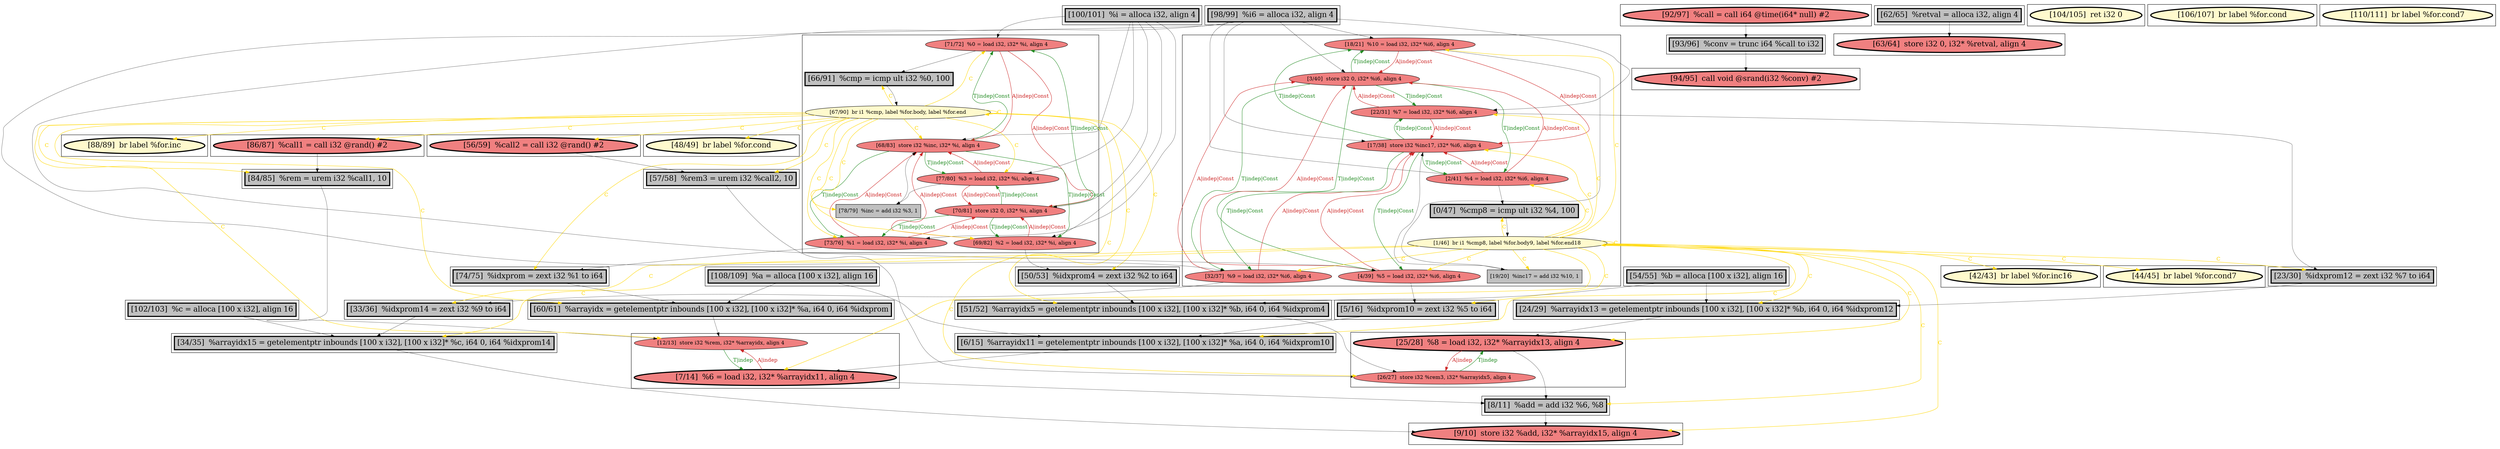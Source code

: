 
digraph G {



node244->node245 [style=solid,color=firebrick3,label="A|indep|Const",penwidth=1.0,fontcolor=firebrick3 ]
node225->node228 [style=solid,color=firebrick3,label="A|indep|Const",penwidth=1.0,fontcolor=firebrick3 ]
node228->node225 [style=solid,color=forestgreen,label="T|indep|Const",penwidth=1.0,fontcolor=forestgreen ]
node254->node211 [style=solid,color=black,label="",penwidth=0.5,fontcolor=black ]
node248->node245 [style=solid,color=firebrick3,label="A|indep|Const",penwidth=1.0,fontcolor=firebrick3 ]
node245->node248 [style=solid,color=forestgreen,label="T|indep|Const",penwidth=1.0,fontcolor=forestgreen ]
node226->node225 [style=solid,color=forestgreen,label="T|indep|Const",penwidth=1.0,fontcolor=forestgreen ]
node235->node236 [style=solid,color=forestgreen,label="T|indep",penwidth=1.0,fontcolor=forestgreen ]
node215->node214 [style=solid,color=firebrick3,label="A|indep",penwidth=1.0,fontcolor=firebrick3 ]
node214->node215 [style=solid,color=forestgreen,label="T|indep",penwidth=1.0,fontcolor=forestgreen ]
node228->node230 [style=solid,color=forestgreen,label="T|indep|Const",penwidth=1.0,fontcolor=forestgreen ]
node206->node235 [style=solid,color=black,label="",penwidth=0.5,fontcolor=black ]
node241->node245 [style=solid,color=firebrick3,label="A|indep|Const",penwidth=1.0,fontcolor=firebrick3 ]
node245->node241 [style=solid,color=forestgreen,label="T|indep|Const",penwidth=1.0,fontcolor=forestgreen ]
node260->node205 [style=solid,color=black,label="",penwidth=0.5,fontcolor=black ]
node243->node247 [style=solid,color=black,label="",penwidth=0.5,fontcolor=black ]
node226->node230 [style=solid,color=forestgreen,label="T|indep|Const",penwidth=1.0,fontcolor=forestgreen ]
node230->node226 [style=solid,color=firebrick3,label="A|indep|Const",penwidth=1.0,fontcolor=firebrick3 ]
node234->node214 [style=solid,color=black,label="",penwidth=0.5,fontcolor=black ]
node232->node235 [style=solid,color=black,label="",penwidth=0.5,fontcolor=black ]
node238->node216 [style=solid,color=black,label="",penwidth=0.5,fontcolor=black ]
node219->node232 [style=solid,color=black,label="",penwidth=0.5,fontcolor=black ]
node227->node219 [style=solid,color=black,label="",penwidth=0.5,fontcolor=black ]
node221->node230 [style=solid,color=black,label="",penwidth=0.5,fontcolor=black ]
node207->node206 [style=solid,color=black,label="",penwidth=0.5,fontcolor=black ]
node224->node229 [style=solid,color=gold,label="C",penwidth=1.0,fontcolor=gold ]
node225->node229 [style=solid,color=black,label="",penwidth=0.5,fontcolor=black ]
node247->node242 [style=solid,color=gold,label="C",penwidth=1.0,fontcolor=gold ]
node212->node208 [style=solid,color=black,label="",penwidth=0.5,fontcolor=black ]
node227->node226 [style=solid,color=firebrick3,label="A|indep|Const",penwidth=1.0,fontcolor=firebrick3 ]
node229->node224 [style=solid,color=black,label="",penwidth=0.5,fontcolor=black ]
node241->node253 [style=solid,color=black,label="",penwidth=0.5,fontcolor=black ]
node213->node242 [style=solid,color=black,label="",penwidth=0.5,fontcolor=black ]
node213->node248 [style=solid,color=black,label="",penwidth=0.5,fontcolor=black ]
node230->node238 [style=solid,color=black,label="",penwidth=0.5,fontcolor=black ]
node213->node246 [style=solid,color=black,label="",penwidth=0.5,fontcolor=black ]
node224->node223 [style=solid,color=gold,label="C",penwidth=1.0,fontcolor=gold ]
node255->node236 [style=solid,color=black,label="",penwidth=0.5,fontcolor=black ]
node224->node227 [style=solid,color=gold,label="C",penwidth=1.0,fontcolor=gold ]
node242->node245 [style=solid,color=firebrick3,label="A|indep|Const",penwidth=1.0,fontcolor=firebrick3 ]
node249->node248 [style=solid,color=forestgreen,label="T|indep|Const",penwidth=1.0,fontcolor=forestgreen ]
node247->node253 [style=solid,color=gold,label="C",penwidth=1.0,fontcolor=gold ]
node224->node239 [style=solid,color=gold,label="C",penwidth=1.0,fontcolor=gold ]
node218->node212 [style=solid,color=black,label="",penwidth=0.5,fontcolor=black ]
node224->node233 [style=solid,color=gold,label="C",penwidth=1.0,fontcolor=gold ]
node236->node260 [style=solid,color=black,label="",penwidth=0.5,fontcolor=black ]
node247->node257 [style=solid,color=gold,label="C",penwidth=1.0,fontcolor=gold ]
node247->node249 [style=solid,color=gold,label="C",penwidth=1.0,fontcolor=gold ]
node249->node244 [style=solid,color=forestgreen,label="T|indep|Const",penwidth=1.0,fontcolor=forestgreen ]
node224->node232 [style=solid,color=gold,label="C",penwidth=1.0,fontcolor=gold ]
node213->node241 [style=solid,color=black,label="",penwidth=0.5,fontcolor=black ]
node242->node243 [style=solid,color=black,label="",penwidth=0.5,fontcolor=black ]
node247->node259 [style=solid,color=gold,label="C",penwidth=1.0,fontcolor=gold ]
node259->node215 [style=solid,color=black,label="",penwidth=0.5,fontcolor=black ]
node224->node235 [style=solid,color=gold,label="C",penwidth=1.0,fontcolor=gold ]
node213->node245 [style=solid,color=black,label="",penwidth=0.5,fontcolor=black ]
node246->node249 [style=solid,color=firebrick3,label="A|indep|Const",penwidth=1.0,fontcolor=firebrick3 ]
node221->node226 [style=solid,color=black,label="",penwidth=0.5,fontcolor=black ]
node213->node249 [style=solid,color=black,label="",penwidth=0.5,fontcolor=black ]
node224->node222 [style=solid,color=gold,label="C",penwidth=1.0,fontcolor=gold ]
node244->node240 [style=solid,color=black,label="",penwidth=0.5,fontcolor=black ]
node257->node259 [style=solid,color=black,label="",penwidth=0.5,fontcolor=black ]
node231->node250 [style=solid,color=black,label="",penwidth=0.5,fontcolor=black ]
node224->node256 [style=solid,color=gold,label="C",penwidth=1.0,fontcolor=gold ]
node247->node244 [style=solid,color=gold,label="C",penwidth=1.0,fontcolor=gold ]
node247->node211 [style=solid,color=gold,label="C",penwidth=1.0,fontcolor=gold ]
node249->node242 [style=solid,color=forestgreen,label="T|indep|Const",penwidth=1.0,fontcolor=forestgreen ]
node220->node211 [style=solid,color=black,label="",penwidth=0.5,fontcolor=black ]
node247->node236 [style=solid,color=gold,label="C",penwidth=1.0,fontcolor=gold ]
node224->node238 [style=solid,color=gold,label="C",penwidth=1.0,fontcolor=gold ]
node236->node235 [style=solid,color=firebrick3,label="A|indep",penwidth=1.0,fontcolor=firebrick3 ]
node230->node228 [style=solid,color=firebrick3,label="A|indep|Const",penwidth=1.0,fontcolor=firebrick3 ]
node222->node226 [style=solid,color=firebrick3,label="A|indep|Const",penwidth=1.0,fontcolor=firebrick3 ]
node224->node230 [style=solid,color=gold,label="C",penwidth=1.0,fontcolor=gold ]
node226->node222 [style=solid,color=forestgreen,label="T|indep|Const",penwidth=1.0,fontcolor=forestgreen ]
node248->node249 [style=solid,color=firebrick3,label="A|indep|Const",penwidth=1.0,fontcolor=firebrick3 ]
node224->node225 [style=solid,color=gold,label="C",penwidth=1.0,fontcolor=gold ]
node224->node216 [style=solid,color=gold,label="C",penwidth=1.0,fontcolor=gold ]
node222->node223 [style=solid,color=black,label="",penwidth=0.5,fontcolor=black ]
node221->node228 [style=solid,color=black,label="",penwidth=0.5,fontcolor=black ]
node247->node248 [style=solid,color=gold,label="C",penwidth=1.0,fontcolor=gold ]
node224->node207 [style=solid,color=gold,label="C",penwidth=1.0,fontcolor=gold ]
node247->node246 [style=solid,color=gold,label="C",penwidth=1.0,fontcolor=gold ]
node247->node243 [style=solid,color=gold,label="C",penwidth=1.0,fontcolor=gold ]
node247->node258 [style=solid,color=gold,label="C",penwidth=1.0,fontcolor=gold ]
node245->node246 [style=solid,color=forestgreen,label="T|indep|Const",penwidth=1.0,fontcolor=forestgreen ]
node237->node216 [style=solid,color=black,label="",penwidth=0.5,fontcolor=black ]
node213->node244 [style=solid,color=black,label="",penwidth=0.5,fontcolor=black ]
node247->node254 [style=solid,color=gold,label="C",penwidth=1.0,fontcolor=gold ]
node241->node249 [style=solid,color=firebrick3,label="A|indep|Const",penwidth=1.0,fontcolor=firebrick3 ]
node224->node206 [style=solid,color=gold,label="C",penwidth=1.0,fontcolor=gold ]
node247->node240 [style=solid,color=gold,label="C",penwidth=1.0,fontcolor=gold ]
node249->node246 [style=solid,color=forestgreen,label="T|indep|Const",penwidth=1.0,fontcolor=forestgreen ]
node247->node215 [style=solid,color=gold,label="C",penwidth=1.0,fontcolor=gold ]
node244->node249 [style=solid,color=firebrick3,label="A|indep|Const",penwidth=1.0,fontcolor=firebrick3 ]
node209->node255 [style=solid,color=black,label="",penwidth=0.5,fontcolor=black ]
node216->node214 [style=solid,color=black,label="",penwidth=0.5,fontcolor=black ]
node224->node214 [style=solid,color=gold,label="C",penwidth=1.0,fontcolor=gold ]
node247->node205 [style=solid,color=gold,label="C",penwidth=1.0,fontcolor=gold ]
node223->node228 [style=solid,color=black,label="",penwidth=0.5,fontcolor=black ]
node225->node226 [style=solid,color=firebrick3,label="A|indep|Const",penwidth=1.0,fontcolor=firebrick3 ]
node226->node227 [style=solid,color=forestgreen,label="T|indep|Const",penwidth=1.0,fontcolor=forestgreen ]
node209->node232 [style=solid,color=black,label="",penwidth=0.5,fontcolor=black ]
node247->node251 [style=solid,color=gold,label="C",penwidth=1.0,fontcolor=gold ]
node245->node242 [style=solid,color=forestgreen,label="T|indep|Const",penwidth=1.0,fontcolor=forestgreen ]
node247->node255 [style=solid,color=gold,label="C",penwidth=1.0,fontcolor=gold ]
node221->node222 [style=solid,color=black,label="",penwidth=0.5,fontcolor=black ]
node249->node241 [style=solid,color=forestgreen,label="T|indep|Const",penwidth=1.0,fontcolor=forestgreen ]
node248->node254 [style=solid,color=black,label="",penwidth=0.5,fontcolor=black ]
node224->node219 [style=solid,color=gold,label="C",penwidth=1.0,fontcolor=gold ]
node242->node249 [style=solid,color=firebrick3,label="A|indep|Const",penwidth=1.0,fontcolor=firebrick3 ]
node240->node249 [style=solid,color=black,label="",penwidth=0.5,fontcolor=black ]
node233->node234 [style=solid,color=black,label="",penwidth=0.5,fontcolor=black ]
node245->node244 [style=solid,color=forestgreen,label="T|indep|Const",penwidth=1.0,fontcolor=forestgreen ]
node221->node227 [style=solid,color=black,label="",penwidth=0.5,fontcolor=black ]
node253->node255 [style=solid,color=black,label="",penwidth=0.5,fontcolor=black ]
node221->node225 [style=solid,color=black,label="",penwidth=0.5,fontcolor=black ]
node228->node227 [style=solid,color=forestgreen,label="T|indep|Const",penwidth=1.0,fontcolor=forestgreen ]
node237->node259 [style=solid,color=black,label="",penwidth=0.5,fontcolor=black ]
node222->node228 [style=solid,color=firebrick3,label="A|indep|Const",penwidth=1.0,fontcolor=firebrick3 ]
node246->node257 [style=solid,color=black,label="",penwidth=0.5,fontcolor=black ]
node224->node224 [style=solid,color=gold,label="C",penwidth=1.0,fontcolor=gold ]
node224->node234 [style=solid,color=gold,label="C",penwidth=1.0,fontcolor=gold ]
node227->node228 [style=solid,color=firebrick3,label="A|indep|Const",penwidth=1.0,fontcolor=firebrick3 ]
node247->node241 [style=solid,color=gold,label="C",penwidth=1.0,fontcolor=gold ]
node247->node247 [style=solid,color=gold,label="C",penwidth=1.0,fontcolor=gold ]
node246->node245 [style=solid,color=firebrick3,label="A|indep|Const",penwidth=1.0,fontcolor=firebrick3 ]
node224->node228 [style=solid,color=gold,label="C",penwidth=1.0,fontcolor=gold ]
node211->node205 [style=solid,color=black,label="",penwidth=0.5,fontcolor=black ]
node228->node222 [style=solid,color=forestgreen,label="T|indep|Const",penwidth=1.0,fontcolor=forestgreen ]
node247->node260 [style=solid,color=gold,label="C",penwidth=1.0,fontcolor=gold ]
node215->node260 [style=solid,color=black,label="",penwidth=0.5,fontcolor=black ]


subgraph cluster36 {


node260 [penwidth=3.0,fontsize=20,fillcolor=grey,label="[8/11]  %add = add i32 %6, %8",shape=rectangle,style=filled ]



}

subgraph cluster15 {


node221 [penwidth=3.0,fontsize=20,fillcolor=grey,label="[100/101]  %i = alloca i32, align 4",shape=rectangle,style=filled ]



}

subgraph cluster35 {


node259 [penwidth=3.0,fontsize=20,fillcolor=grey,label="[24/29]  %arrayidx13 = getelementptr inbounds [100 x i32], [100 x i32]* %b, i64 0, i64 %idxprom12",shape=rectangle,style=filled ]



}

subgraph cluster11 {


node217 [penwidth=3.0,fontsize=20,fillcolor=lemonchiffon,label="[104/105]  ret i32 0",shape=ellipse,style=filled ]



}

subgraph cluster19 {


node233 [penwidth=3.0,fontsize=20,fillcolor=lightcoral,label="[56/59]  %call2 = call i32 @rand() #2",shape=ellipse,style=filled ]



}

subgraph cluster9 {


node215 [penwidth=3.0,fontsize=20,fillcolor=lightcoral,label="[25/28]  %8 = load i32, i32* %arrayidx13, align 4",shape=ellipse,style=filled ]
node214 [fillcolor=lightcoral,label="[26/27]  store i32 %rem3, i32* %arrayidx5, align 4",shape=ellipse,style=filled ]



}

subgraph cluster8 {


node213 [penwidth=3.0,fontsize=20,fillcolor=grey,label="[98/99]  %i6 = alloca i32, align 4",shape=rectangle,style=filled ]



}

subgraph cluster10 {


node216 [penwidth=3.0,fontsize=20,fillcolor=grey,label="[51/52]  %arrayidx5 = getelementptr inbounds [100 x i32], [100 x i32]* %b, i64 0, i64 %idxprom4",shape=rectangle,style=filled ]



}

subgraph cluster23 {


node238 [penwidth=3.0,fontsize=20,fillcolor=grey,label="[50/53]  %idxprom4 = zext i32 %2 to i64",shape=rectangle,style=filled ]



}

subgraph cluster7 {


node212 [penwidth=3.0,fontsize=20,fillcolor=grey,label="[93/96]  %conv = trunc i64 %call to i32",shape=rectangle,style=filled ]



}

subgraph cluster14 {


node220 [penwidth=3.0,fontsize=20,fillcolor=grey,label="[102/103]  %c = alloca [100 x i32], align 16",shape=rectangle,style=filled ]



}

subgraph cluster6 {


node211 [penwidth=3.0,fontsize=20,fillcolor=grey,label="[34/35]  %arrayidx15 = getelementptr inbounds [100 x i32], [100 x i32]* %c, i64 0, i64 %idxprom14",shape=rectangle,style=filled ]



}

subgraph cluster30 {


node254 [penwidth=3.0,fontsize=20,fillcolor=grey,label="[33/36]  %idxprom14 = zext i32 %9 to i64",shape=rectangle,style=filled ]



}

subgraph cluster31 {


node255 [penwidth=3.0,fontsize=20,fillcolor=grey,label="[6/15]  %arrayidx11 = getelementptr inbounds [100 x i32], [100 x i32]* %a, i64 0, i64 %idxprom10",shape=rectangle,style=filled ]



}

subgraph cluster0 {


node205 [penwidth=3.0,fontsize=20,fillcolor=lightcoral,label="[9/10]  store i32 %add, i32* %arrayidx15, align 4",shape=ellipse,style=filled ]



}

subgraph cluster13 {


node219 [penwidth=3.0,fontsize=20,fillcolor=grey,label="[74/75]  %idxprom = zext i32 %1 to i64",shape=rectangle,style=filled ]



}

subgraph cluster5 {


node210 [penwidth=3.0,fontsize=20,fillcolor=lemonchiffon,label="[106/107]  br label %for.cond",shape=ellipse,style=filled ]



}

subgraph cluster1 {


node206 [penwidth=3.0,fontsize=20,fillcolor=grey,label="[84/85]  %rem = urem i32 %call1, 10",shape=rectangle,style=filled ]



}

subgraph cluster32 {


node256 [penwidth=3.0,fontsize=20,fillcolor=lemonchiffon,label="[88/89]  br label %for.inc",shape=ellipse,style=filled ]



}

subgraph cluster3 {


node208 [penwidth=3.0,fontsize=20,fillcolor=lightcoral,label="[94/95]  call void @srand(i32 %conv) #2",shape=ellipse,style=filled ]



}

subgraph cluster4 {


node209 [penwidth=3.0,fontsize=20,fillcolor=grey,label="[108/109]  %a = alloca [100 x i32], align 16",shape=rectangle,style=filled ]



}

subgraph cluster17 {


node231 [penwidth=3.0,fontsize=20,fillcolor=grey,label="[62/65]  %retval = alloca i32, align 4",shape=rectangle,style=filled ]



}

subgraph cluster16 {


node230 [fillcolor=lightcoral,label="[69/82]  %2 = load i32, i32* %i, align 4",shape=ellipse,style=filled ]
node223 [fillcolor=grey,label="[78/79]  %inc = add i32 %3, 1",shape=rectangle,style=filled ]
node222 [fillcolor=lightcoral,label="[77/80]  %3 = load i32, i32* %i, align 4",shape=ellipse,style=filled ]
node224 [fillcolor=lemonchiffon,label="[67/90]  br i1 %cmp, label %for.body, label %for.end",shape=ellipse,style=filled ]
node229 [penwidth=3.0,fontsize=20,fillcolor=grey,label="[66/91]  %cmp = icmp ult i32 %0, 100",shape=rectangle,style=filled ]
node228 [fillcolor=lightcoral,label="[68/83]  store i32 %inc, i32* %i, align 4",shape=ellipse,style=filled ]
node226 [fillcolor=lightcoral,label="[70/81]  store i32 0, i32* %i, align 4",shape=ellipse,style=filled ]
node225 [fillcolor=lightcoral,label="[71/72]  %0 = load i32, i32* %i, align 4",shape=ellipse,style=filled ]
node227 [fillcolor=lightcoral,label="[73/76]  %1 = load i32, i32* %i, align 4",shape=ellipse,style=filled ]



}

subgraph cluster2 {


node207 [penwidth=3.0,fontsize=20,fillcolor=lightcoral,label="[86/87]  %call1 = call i32 @rand() #2",shape=ellipse,style=filled ]



}

subgraph cluster34 {


node258 [penwidth=3.0,fontsize=20,fillcolor=lemonchiffon,label="[42/43]  br label %for.inc16",shape=ellipse,style=filled ]



}

subgraph cluster22 {


node237 [penwidth=3.0,fontsize=20,fillcolor=grey,label="[54/55]  %b = alloca [100 x i32], align 16",shape=rectangle,style=filled ]



}

subgraph cluster25 {


node249 [fillcolor=lightcoral,label="[17/38]  store i32 %inc17, i32* %i6, align 4",shape=ellipse,style=filled ]
node247 [fillcolor=lemonchiffon,label="[1/46]  br i1 %cmp8, label %for.body9, label %for.end18",shape=ellipse,style=filled ]
node246 [fillcolor=lightcoral,label="[22/31]  %7 = load i32, i32* %i6, align 4",shape=ellipse,style=filled ]
node248 [fillcolor=lightcoral,label="[32/37]  %9 = load i32, i32* %i6, align 4",shape=ellipse,style=filled ]
node243 [penwidth=3.0,fontsize=20,fillcolor=grey,label="[0/47]  %cmp8 = icmp ult i32 %4, 100",shape=rectangle,style=filled ]
node240 [fillcolor=grey,label="[19/20]  %inc17 = add i32 %10, 1",shape=rectangle,style=filled ]
node241 [fillcolor=lightcoral,label="[4/39]  %5 = load i32, i32* %i6, align 4",shape=ellipse,style=filled ]
node245 [fillcolor=lightcoral,label="[3/40]  store i32 0, i32* %i6, align 4",shape=ellipse,style=filled ]
node242 [fillcolor=lightcoral,label="[2/41]  %4 = load i32, i32* %i6, align 4",shape=ellipse,style=filled ]
node244 [fillcolor=lightcoral,label="[18/21]  %10 = load i32, i32* %i6, align 4",shape=ellipse,style=filled ]



}

subgraph cluster18 {


node232 [penwidth=3.0,fontsize=20,fillcolor=grey,label="[60/61]  %arrayidx = getelementptr inbounds [100 x i32], [100 x i32]* %a, i64 0, i64 %idxprom",shape=rectangle,style=filled ]



}

subgraph cluster29 {


node253 [penwidth=3.0,fontsize=20,fillcolor=grey,label="[5/16]  %idxprom10 = zext i32 %5 to i64",shape=rectangle,style=filled ]



}

subgraph cluster20 {


node234 [penwidth=3.0,fontsize=20,fillcolor=grey,label="[57/58]  %rem3 = urem i32 %call2, 10",shape=rectangle,style=filled ]



}

subgraph cluster26 {


node250 [penwidth=3.0,fontsize=20,fillcolor=lightcoral,label="[63/64]  store i32 0, i32* %retval, align 4",shape=ellipse,style=filled ]



}

subgraph cluster24 {


node239 [penwidth=3.0,fontsize=20,fillcolor=lemonchiffon,label="[48/49]  br label %for.cond",shape=ellipse,style=filled ]



}

subgraph cluster28 {


node252 [penwidth=3.0,fontsize=20,fillcolor=lemonchiffon,label="[110/111]  br label %for.cond7",shape=ellipse,style=filled ]



}

subgraph cluster27 {


node251 [penwidth=3.0,fontsize=20,fillcolor=lemonchiffon,label="[44/45]  br label %for.cond7",shape=ellipse,style=filled ]



}

subgraph cluster21 {


node236 [penwidth=3.0,fontsize=20,fillcolor=lightcoral,label="[7/14]  %6 = load i32, i32* %arrayidx11, align 4",shape=ellipse,style=filled ]
node235 [fillcolor=lightcoral,label="[12/13]  store i32 %rem, i32* %arrayidx, align 4",shape=ellipse,style=filled ]



}

subgraph cluster12 {


node218 [penwidth=3.0,fontsize=20,fillcolor=lightcoral,label="[92/97]  %call = call i64 @time(i64* null) #2",shape=ellipse,style=filled ]



}

subgraph cluster33 {


node257 [penwidth=3.0,fontsize=20,fillcolor=grey,label="[23/30]  %idxprom12 = zext i32 %7 to i64",shape=rectangle,style=filled ]



}

}
